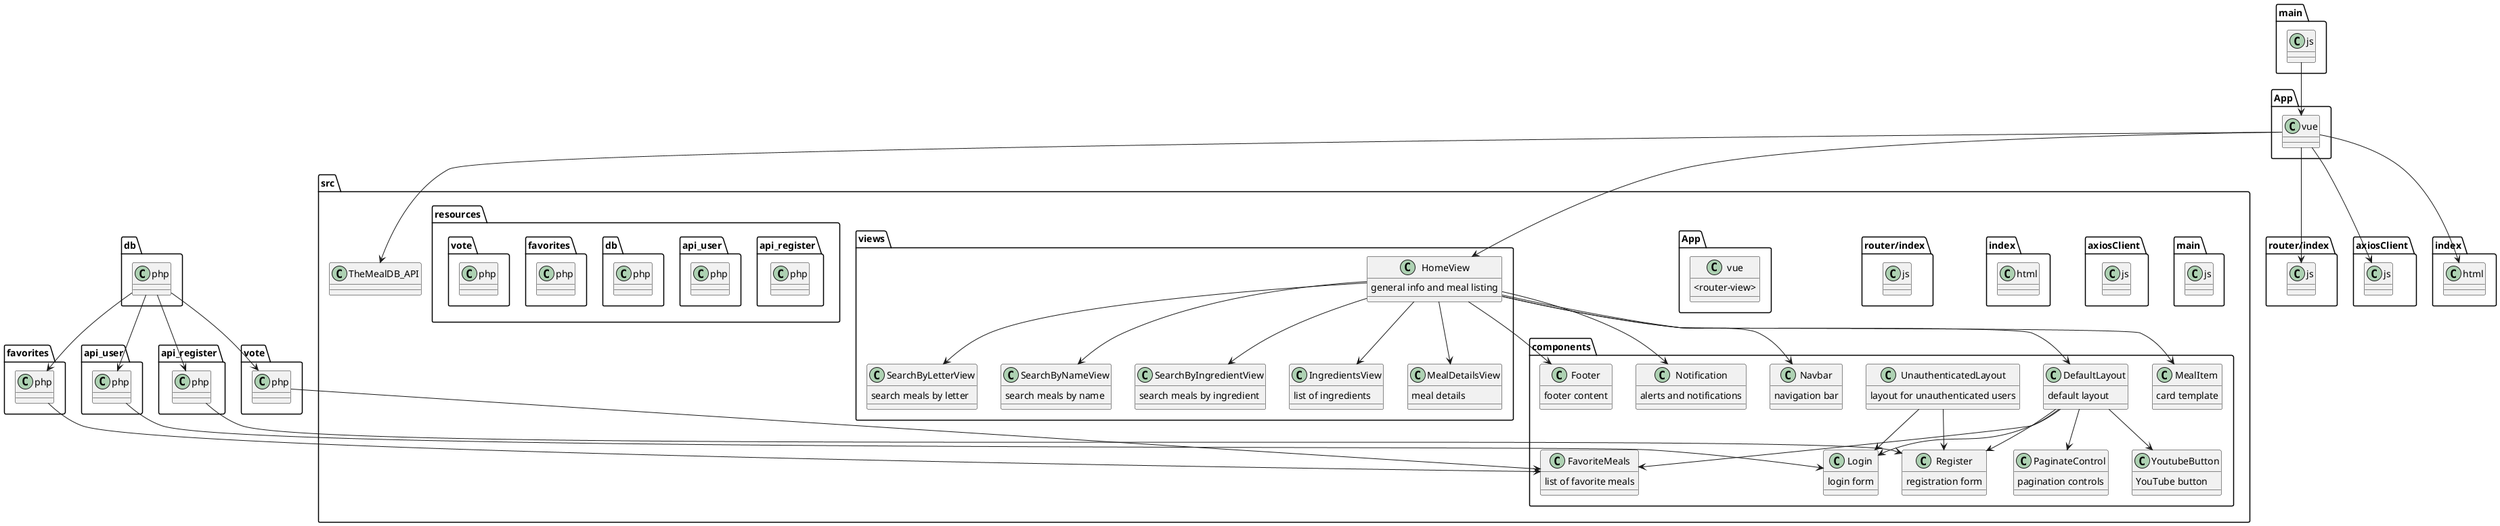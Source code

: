 @startuml
package "src" {
  class main.js
  class axiosClient.js
  class index.html
  class "router/index.js"
  class App.vue {
    <router-view>
  }
  class TheMealDB_API

  package "views" {
    class HomeView {
      general info and meal listing
    }
    class SearchByLetterView {
      search meals by letter
    }
    class SearchByNameView {
      search meals by name
    }
    class SearchByIngredientView {
      search meals by ingredient
    }
    class IngredientsView {
      list of ingredients
    }
    class MealDetailsView {
      meal details
    }
  }

  package "components" {
    class DefaultLayout {
      default layout
    }
    class UnauthenticatedLayout {
      layout for unauthenticated users
    }
    class Navbar {
      navigation bar
    }
    class MealItem {
      card template
    }
    class Notification {
      alerts and notifications
    }
    class Footer {
      footer content
    }
    class FavoriteMeals {
      list of favorite meals
    }
    class PaginateControl {
      pagination controls
    }
    class Login {
      login form
    }
    class Register {
      registration form
    }
    class YoutubeButton {
      YouTube button
    }
  }

  package "resources" {
    class api_register.php
    class api_user.php
    class db.php
    class favorites.php
    class vote.php
  }
}

main.js --> App.vue
App.vue --> "router/index.js"
App.vue --> axiosClient.js
App.vue --> index.html
App.vue --> TheMealDB_API

App.vue --> HomeView
HomeView --> SearchByLetterView
HomeView --> SearchByNameView
HomeView --> SearchByIngredientView
HomeView --> IngredientsView
HomeView --> MealDetailsView

HomeView --> MealItem
HomeView --> Notification
HomeView --> Footer
HomeView --> DefaultLayout
HomeView --> Navbar

DefaultLayout --> FavoriteMeals
DefaultLayout --> PaginateControl
DefaultLayout --> Login
DefaultLayout --> Register
DefaultLayout --> YoutubeButton

UnauthenticatedLayout --> Login
UnauthenticatedLayout --> Register

db.php --> favorites.php
db.php --> api_user.php
db.php --> api_register.php
db.php --> vote.php

api_register.php --> Register
api_user.php --> Login
favorites.php --> FavoriteMeals
vote.php --> FavoriteMeals
@enduml